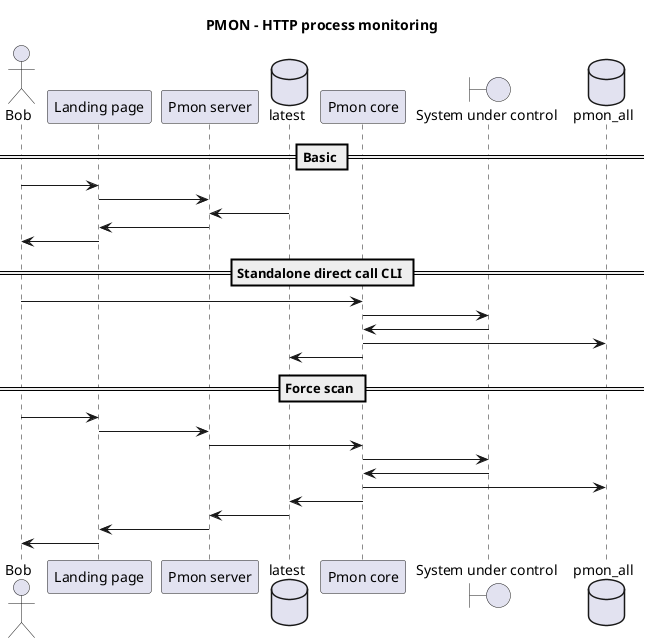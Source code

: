 @startuml
title PMON - HTTP process monitoring

actor Bob

== Basic ==
Bob -> "Landing page" as L
L -> "Pmon server" as P
database latest as db
db -> P
P -> L
L -> Bob

== Standalone direct call CLI ==
Bob -> "Pmon core" as C
boundary "System under control" as SUC
database pmon_all as dba
C -> SUC
C <- SUC
C -> dba
C -> db
== Force scan ==
Bob -> L
L -> P
P -> C
C -> SUC
C <- SUC
C -> dba
C -> db
P <- db
L <- P
Bob <- L
@enduml